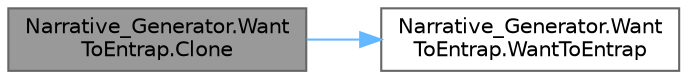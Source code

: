 digraph "Narrative_Generator.WantToEntrap.Clone"
{
 // LATEX_PDF_SIZE
  bgcolor="transparent";
  edge [fontname=Helvetica,fontsize=10,labelfontname=Helvetica,labelfontsize=10];
  node [fontname=Helvetica,fontsize=10,shape=box,height=0.2,width=0.4];
  rankdir="LR";
  Node1 [label="Narrative_Generator.Want\lToEntrap.Clone",height=0.2,width=0.4,color="gray40", fillcolor="grey60", style="filled", fontcolor="black",tooltip="Method for cloning an WantToEntrap instance."];
  Node1 -> Node2 [color="steelblue1",style="solid"];
  Node2 [label="Narrative_Generator.Want\lToEntrap.WantToEntrap",height=0.2,width=0.4,color="grey40", fillcolor="white", style="filled",URL="$class_narrative___generator_1_1_want_to_entrap.html#ac1816f15f8f8d670f04a28ff299b2acc",tooltip="Constructor without parameters."];
}
